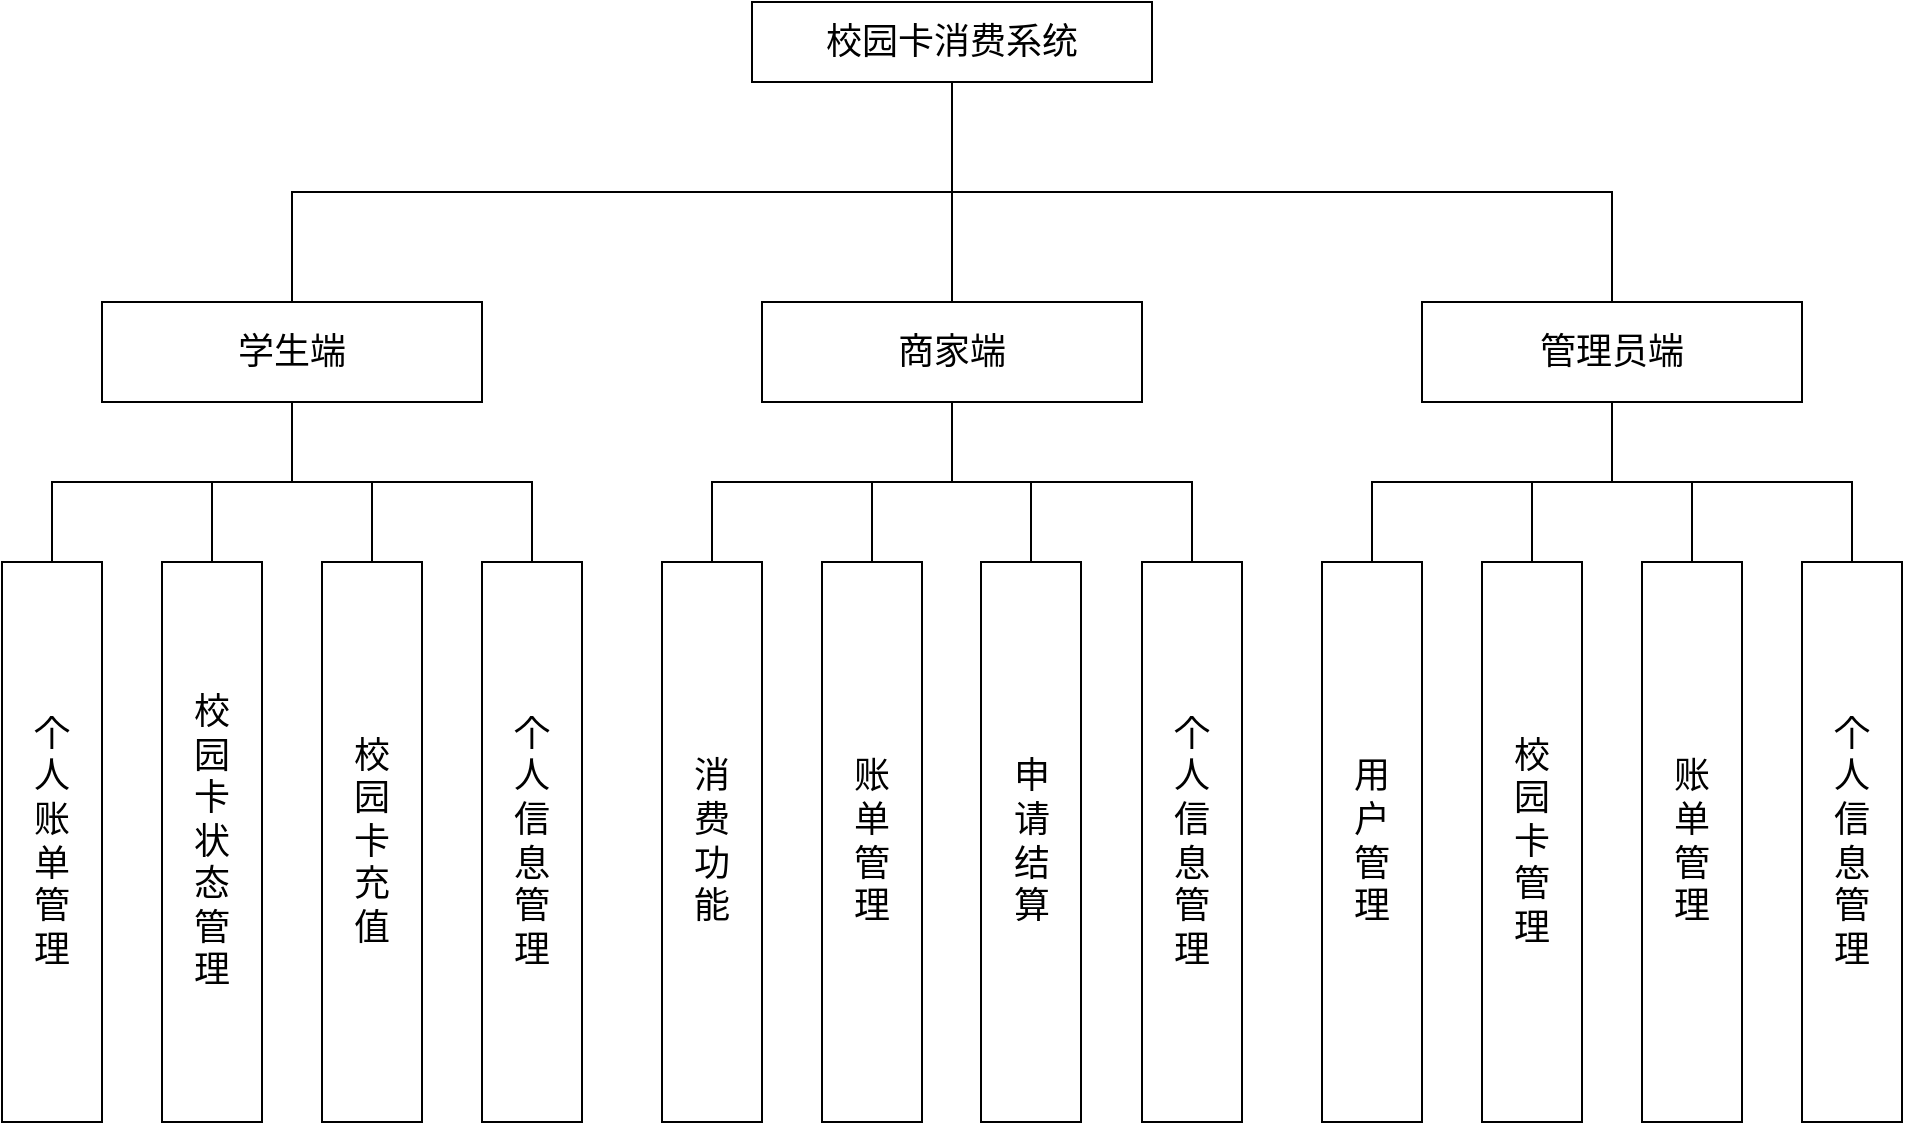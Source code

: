 <mxfile version="24.7.17">
  <diagram name="第 1 页" id="1MPLirsyb31TVWuoA-Fw">
    <mxGraphModel dx="1372" dy="997" grid="1" gridSize="10" guides="1" tooltips="1" connect="1" arrows="1" fold="1" page="1" pageScale="1" pageWidth="1169" pageHeight="827" math="0" shadow="0">
      <root>
        <mxCell id="0" />
        <mxCell id="1" parent="0" />
        <mxCell id="hU0VcLqPgMdj1I9FgmET-32" style="edgeStyle=orthogonalEdgeStyle;rounded=0;orthogonalLoop=1;jettySize=auto;html=1;exitX=0.5;exitY=1;exitDx=0;exitDy=0;entryX=0.5;entryY=0;entryDx=0;entryDy=0;endArrow=none;endFill=0;" edge="1" parent="1" source="hU0VcLqPgMdj1I9FgmET-2" target="hU0VcLqPgMdj1I9FgmET-3">
          <mxGeometry relative="1" as="geometry" />
        </mxCell>
        <mxCell id="hU0VcLqPgMdj1I9FgmET-33" style="edgeStyle=orthogonalEdgeStyle;rounded=0;orthogonalLoop=1;jettySize=auto;html=1;exitX=0.5;exitY=1;exitDx=0;exitDy=0;entryX=0.5;entryY=0;entryDx=0;entryDy=0;endArrow=none;endFill=0;" edge="1" parent="1" source="hU0VcLqPgMdj1I9FgmET-2" target="hU0VcLqPgMdj1I9FgmET-4">
          <mxGeometry relative="1" as="geometry" />
        </mxCell>
        <mxCell id="hU0VcLqPgMdj1I9FgmET-34" style="edgeStyle=orthogonalEdgeStyle;rounded=0;orthogonalLoop=1;jettySize=auto;html=1;exitX=0.5;exitY=1;exitDx=0;exitDy=0;entryX=0.5;entryY=0;entryDx=0;entryDy=0;endArrow=none;endFill=0;" edge="1" parent="1" source="hU0VcLqPgMdj1I9FgmET-2" target="hU0VcLqPgMdj1I9FgmET-5">
          <mxGeometry relative="1" as="geometry" />
        </mxCell>
        <mxCell id="hU0VcLqPgMdj1I9FgmET-2" value="&lt;font style=&quot;font-size: 18px;&quot;&gt;校园卡消费系统&lt;/font&gt;" style="rounded=0;whiteSpace=wrap;html=1;" vertex="1" parent="1">
          <mxGeometry x="445" y="160" width="200" height="40" as="geometry" />
        </mxCell>
        <mxCell id="hU0VcLqPgMdj1I9FgmET-19" style="edgeStyle=orthogonalEdgeStyle;rounded=0;orthogonalLoop=1;jettySize=auto;html=1;exitX=0.5;exitY=1;exitDx=0;exitDy=0;entryX=0.5;entryY=0;entryDx=0;entryDy=0;endArrow=none;endFill=0;" edge="1" parent="1" source="hU0VcLqPgMdj1I9FgmET-3" target="hU0VcLqPgMdj1I9FgmET-11">
          <mxGeometry relative="1" as="geometry" />
        </mxCell>
        <mxCell id="hU0VcLqPgMdj1I9FgmET-20" style="edgeStyle=orthogonalEdgeStyle;rounded=0;orthogonalLoop=1;jettySize=auto;html=1;exitX=0.5;exitY=1;exitDx=0;exitDy=0;entryX=0.5;entryY=0;entryDx=0;entryDy=0;endArrow=none;endFill=0;" edge="1" parent="1" source="hU0VcLqPgMdj1I9FgmET-3" target="hU0VcLqPgMdj1I9FgmET-12">
          <mxGeometry relative="1" as="geometry" />
        </mxCell>
        <mxCell id="hU0VcLqPgMdj1I9FgmET-21" style="edgeStyle=orthogonalEdgeStyle;rounded=0;orthogonalLoop=1;jettySize=auto;html=1;exitX=0.5;exitY=1;exitDx=0;exitDy=0;entryX=0.5;entryY=0;entryDx=0;entryDy=0;endArrow=none;endFill=0;" edge="1" parent="1" source="hU0VcLqPgMdj1I9FgmET-3" target="hU0VcLqPgMdj1I9FgmET-13">
          <mxGeometry relative="1" as="geometry" />
        </mxCell>
        <mxCell id="hU0VcLqPgMdj1I9FgmET-22" style="edgeStyle=orthogonalEdgeStyle;rounded=0;orthogonalLoop=1;jettySize=auto;html=1;exitX=0.5;exitY=1;exitDx=0;exitDy=0;entryX=0.5;entryY=0;entryDx=0;entryDy=0;endArrow=none;endFill=0;" edge="1" parent="1" source="hU0VcLqPgMdj1I9FgmET-3" target="hU0VcLqPgMdj1I9FgmET-14">
          <mxGeometry relative="1" as="geometry" />
        </mxCell>
        <mxCell id="hU0VcLqPgMdj1I9FgmET-3" value="&lt;font style=&quot;font-size: 18px;&quot;&gt;学生端&lt;/font&gt;" style="rounded=0;whiteSpace=wrap;html=1;" vertex="1" parent="1">
          <mxGeometry x="120" y="310" width="190" height="50" as="geometry" />
        </mxCell>
        <mxCell id="hU0VcLqPgMdj1I9FgmET-23" style="edgeStyle=orthogonalEdgeStyle;rounded=0;orthogonalLoop=1;jettySize=auto;html=1;exitX=0.5;exitY=1;exitDx=0;exitDy=0;entryX=0.5;entryY=0;entryDx=0;entryDy=0;endArrow=none;endFill=0;" edge="1" parent="1" source="hU0VcLqPgMdj1I9FgmET-4" target="hU0VcLqPgMdj1I9FgmET-7">
          <mxGeometry relative="1" as="geometry" />
        </mxCell>
        <mxCell id="hU0VcLqPgMdj1I9FgmET-24" style="edgeStyle=orthogonalEdgeStyle;rounded=0;orthogonalLoop=1;jettySize=auto;html=1;exitX=0.5;exitY=1;exitDx=0;exitDy=0;entryX=0.5;entryY=0;entryDx=0;entryDy=0;endArrow=none;endFill=0;" edge="1" parent="1" source="hU0VcLqPgMdj1I9FgmET-4" target="hU0VcLqPgMdj1I9FgmET-8">
          <mxGeometry relative="1" as="geometry" />
        </mxCell>
        <mxCell id="hU0VcLqPgMdj1I9FgmET-25" style="edgeStyle=orthogonalEdgeStyle;rounded=0;orthogonalLoop=1;jettySize=auto;html=1;exitX=0.5;exitY=1;exitDx=0;exitDy=0;entryX=0.5;entryY=0;entryDx=0;entryDy=0;endArrow=none;endFill=0;" edge="1" parent="1" source="hU0VcLqPgMdj1I9FgmET-4" target="hU0VcLqPgMdj1I9FgmET-9">
          <mxGeometry relative="1" as="geometry" />
        </mxCell>
        <mxCell id="hU0VcLqPgMdj1I9FgmET-26" style="edgeStyle=orthogonalEdgeStyle;rounded=0;orthogonalLoop=1;jettySize=auto;html=1;exitX=0.5;exitY=1;exitDx=0;exitDy=0;entryX=0.5;entryY=0;entryDx=0;entryDy=0;endArrow=none;endFill=0;" edge="1" parent="1" source="hU0VcLqPgMdj1I9FgmET-4" target="hU0VcLqPgMdj1I9FgmET-10">
          <mxGeometry relative="1" as="geometry" />
        </mxCell>
        <mxCell id="hU0VcLqPgMdj1I9FgmET-4" value="&lt;font style=&quot;font-size: 18px;&quot;&gt;商家端&lt;/font&gt;" style="rounded=0;whiteSpace=wrap;html=1;" vertex="1" parent="1">
          <mxGeometry x="450" y="310" width="190" height="50" as="geometry" />
        </mxCell>
        <mxCell id="hU0VcLqPgMdj1I9FgmET-27" style="edgeStyle=orthogonalEdgeStyle;rounded=0;orthogonalLoop=1;jettySize=auto;html=1;exitX=0.5;exitY=1;exitDx=0;exitDy=0;entryX=0.5;entryY=0;entryDx=0;entryDy=0;endArrow=none;endFill=0;" edge="1" parent="1" source="hU0VcLqPgMdj1I9FgmET-5" target="hU0VcLqPgMdj1I9FgmET-15">
          <mxGeometry relative="1" as="geometry" />
        </mxCell>
        <mxCell id="hU0VcLqPgMdj1I9FgmET-28" style="edgeStyle=orthogonalEdgeStyle;rounded=0;orthogonalLoop=1;jettySize=auto;html=1;exitX=0.5;exitY=1;exitDx=0;exitDy=0;entryX=0.5;entryY=0;entryDx=0;entryDy=0;endArrow=none;endFill=0;" edge="1" parent="1" source="hU0VcLqPgMdj1I9FgmET-5" target="hU0VcLqPgMdj1I9FgmET-16">
          <mxGeometry relative="1" as="geometry" />
        </mxCell>
        <mxCell id="hU0VcLqPgMdj1I9FgmET-30" style="edgeStyle=orthogonalEdgeStyle;rounded=0;orthogonalLoop=1;jettySize=auto;html=1;exitX=0.5;exitY=1;exitDx=0;exitDy=0;entryX=0.5;entryY=0;entryDx=0;entryDy=0;endArrow=none;endFill=0;" edge="1" parent="1" source="hU0VcLqPgMdj1I9FgmET-5" target="hU0VcLqPgMdj1I9FgmET-17">
          <mxGeometry relative="1" as="geometry" />
        </mxCell>
        <mxCell id="hU0VcLqPgMdj1I9FgmET-31" style="edgeStyle=orthogonalEdgeStyle;rounded=0;orthogonalLoop=1;jettySize=auto;html=1;exitX=0.5;exitY=1;exitDx=0;exitDy=0;entryX=0.5;entryY=0;entryDx=0;entryDy=0;endArrow=none;endFill=0;" edge="1" parent="1" source="hU0VcLqPgMdj1I9FgmET-5" target="hU0VcLqPgMdj1I9FgmET-18">
          <mxGeometry relative="1" as="geometry" />
        </mxCell>
        <mxCell id="hU0VcLqPgMdj1I9FgmET-5" value="&lt;font style=&quot;font-size: 18px;&quot;&gt;管理员端&lt;/font&gt;" style="rounded=0;whiteSpace=wrap;html=1;" vertex="1" parent="1">
          <mxGeometry x="780" y="310" width="190" height="50" as="geometry" />
        </mxCell>
        <mxCell id="hU0VcLqPgMdj1I9FgmET-7" value="&lt;font style=&quot;font-size: 18px;&quot;&gt;消&lt;/font&gt;&lt;div&gt;&lt;font style=&quot;font-size: 18px;&quot;&gt;费&lt;/font&gt;&lt;/div&gt;&lt;div&gt;&lt;font style=&quot;font-size: 18px;&quot;&gt;功&lt;/font&gt;&lt;/div&gt;&lt;div&gt;&lt;font style=&quot;font-size: 18px;&quot;&gt;能&lt;/font&gt;&lt;/div&gt;" style="rounded=0;whiteSpace=wrap;html=1;" vertex="1" parent="1">
          <mxGeometry x="400" y="440" width="50" height="280" as="geometry" />
        </mxCell>
        <mxCell id="hU0VcLqPgMdj1I9FgmET-8" value="&lt;span style=&quot;font-size: 18px;&quot;&gt;账&lt;/span&gt;&lt;div&gt;&lt;span style=&quot;font-size: 18px;&quot;&gt;单&lt;/span&gt;&lt;/div&gt;&lt;div&gt;&lt;span style=&quot;font-size: 18px;&quot;&gt;管&lt;/span&gt;&lt;/div&gt;&lt;div&gt;&lt;span style=&quot;font-size: 18px;&quot;&gt;理&lt;/span&gt;&lt;/div&gt;" style="rounded=0;whiteSpace=wrap;html=1;" vertex="1" parent="1">
          <mxGeometry x="480" y="440" width="50" height="280" as="geometry" />
        </mxCell>
        <mxCell id="hU0VcLqPgMdj1I9FgmET-9" value="&lt;span style=&quot;font-size: 18px;&quot;&gt;申&lt;/span&gt;&lt;div&gt;&lt;span style=&quot;font-size: 18px;&quot;&gt;请&lt;/span&gt;&lt;/div&gt;&lt;div&gt;&lt;span style=&quot;font-size: 18px;&quot;&gt;结&lt;/span&gt;&lt;/div&gt;&lt;div&gt;&lt;span style=&quot;font-size: 18px;&quot;&gt;算&lt;/span&gt;&lt;/div&gt;" style="rounded=0;whiteSpace=wrap;html=1;" vertex="1" parent="1">
          <mxGeometry x="559.5" y="440" width="50" height="280" as="geometry" />
        </mxCell>
        <mxCell id="hU0VcLqPgMdj1I9FgmET-10" value="&lt;span style=&quot;font-size: 18px;&quot;&gt;个&lt;/span&gt;&lt;div&gt;&lt;span style=&quot;font-size: 18px;&quot;&gt;人&lt;/span&gt;&lt;/div&gt;&lt;div&gt;&lt;span style=&quot;font-size: 18px;&quot;&gt;信&lt;/span&gt;&lt;/div&gt;&lt;div&gt;&lt;span style=&quot;font-size: 18px;&quot;&gt;息&lt;/span&gt;&lt;/div&gt;&lt;div&gt;&lt;span style=&quot;font-size: 18px;&quot;&gt;管&lt;/span&gt;&lt;/div&gt;&lt;div&gt;&lt;span style=&quot;font-size: 18px;&quot;&gt;理&lt;/span&gt;&lt;/div&gt;" style="rounded=0;whiteSpace=wrap;html=1;" vertex="1" parent="1">
          <mxGeometry x="640" y="440" width="50" height="280" as="geometry" />
        </mxCell>
        <mxCell id="hU0VcLqPgMdj1I9FgmET-11" value="&lt;span style=&quot;font-size: 18px;&quot;&gt;个&lt;/span&gt;&lt;div&gt;&lt;span style=&quot;font-size: 18px;&quot;&gt;人&lt;/span&gt;&lt;div&gt;&lt;span style=&quot;font-size: 18px;&quot;&gt;账&lt;/span&gt;&lt;div&gt;&lt;span style=&quot;font-size: 18px;&quot;&gt;单&lt;/span&gt;&lt;/div&gt;&lt;div&gt;&lt;span style=&quot;font-size: 18px;&quot;&gt;管&lt;/span&gt;&lt;/div&gt;&lt;div&gt;&lt;span style=&quot;font-size: 18px;&quot;&gt;理&lt;/span&gt;&lt;/div&gt;&lt;/div&gt;&lt;/div&gt;" style="rounded=0;whiteSpace=wrap;html=1;" vertex="1" parent="1">
          <mxGeometry x="70" y="440" width="50" height="280" as="geometry" />
        </mxCell>
        <mxCell id="hU0VcLqPgMdj1I9FgmET-12" value="&lt;span style=&quot;font-size: 18px;&quot;&gt;校&lt;/span&gt;&lt;div&gt;&lt;span style=&quot;font-size: 18px;&quot;&gt;园&lt;/span&gt;&lt;/div&gt;&lt;div&gt;&lt;span style=&quot;font-size: 18px;&quot;&gt;卡&lt;/span&gt;&lt;/div&gt;&lt;div&gt;&lt;span style=&quot;font-size: 18px;&quot;&gt;状&lt;/span&gt;&lt;/div&gt;&lt;div&gt;&lt;span style=&quot;font-size: 18px;&quot;&gt;态&lt;/span&gt;&lt;/div&gt;&lt;div&gt;&lt;span style=&quot;font-size: 18px;&quot;&gt;管&lt;/span&gt;&lt;/div&gt;&lt;div&gt;&lt;span style=&quot;font-size: 18px;&quot;&gt;理&lt;/span&gt;&lt;/div&gt;" style="rounded=0;whiteSpace=wrap;html=1;" vertex="1" parent="1">
          <mxGeometry x="150" y="440" width="50" height="280" as="geometry" />
        </mxCell>
        <mxCell id="hU0VcLqPgMdj1I9FgmET-13" value="&lt;span style=&quot;font-size: 18px;&quot;&gt;校&lt;/span&gt;&lt;div&gt;&lt;span style=&quot;font-size: 18px;&quot;&gt;园&lt;/span&gt;&lt;/div&gt;&lt;div&gt;&lt;span style=&quot;font-size: 18px;&quot;&gt;卡&lt;/span&gt;&lt;/div&gt;&lt;div&gt;&lt;span style=&quot;font-size: 18px;&quot;&gt;充&lt;/span&gt;&lt;/div&gt;&lt;div&gt;&lt;span style=&quot;font-size: 18px; background-color: initial;&quot;&gt;值&lt;/span&gt;&lt;/div&gt;" style="rounded=0;whiteSpace=wrap;html=1;" vertex="1" parent="1">
          <mxGeometry x="230" y="440" width="50" height="280" as="geometry" />
        </mxCell>
        <mxCell id="hU0VcLqPgMdj1I9FgmET-14" value="&lt;span style=&quot;font-size: 18px;&quot;&gt;个&lt;/span&gt;&lt;div&gt;&lt;span style=&quot;font-size: 18px;&quot;&gt;人&lt;/span&gt;&lt;/div&gt;&lt;div&gt;&lt;span style=&quot;font-size: 18px;&quot;&gt;信&lt;/span&gt;&lt;/div&gt;&lt;div&gt;&lt;span style=&quot;font-size: 18px;&quot;&gt;息&lt;/span&gt;&lt;/div&gt;&lt;div&gt;&lt;span style=&quot;font-size: 18px;&quot;&gt;管&lt;/span&gt;&lt;/div&gt;&lt;div&gt;&lt;span style=&quot;font-size: 18px;&quot;&gt;理&lt;/span&gt;&lt;/div&gt;" style="rounded=0;whiteSpace=wrap;html=1;" vertex="1" parent="1">
          <mxGeometry x="310" y="440" width="50" height="280" as="geometry" />
        </mxCell>
        <mxCell id="hU0VcLqPgMdj1I9FgmET-15" value="&lt;span style=&quot;font-size: 18px;&quot;&gt;用&lt;/span&gt;&lt;div&gt;&lt;span style=&quot;font-size: 18px;&quot;&gt;户&lt;/span&gt;&lt;/div&gt;&lt;div&gt;&lt;span style=&quot;font-size: 18px;&quot;&gt;管&lt;/span&gt;&lt;/div&gt;&lt;div&gt;&lt;span style=&quot;font-size: 18px;&quot;&gt;理&lt;/span&gt;&lt;/div&gt;" style="rounded=0;whiteSpace=wrap;html=1;" vertex="1" parent="1">
          <mxGeometry x="730" y="440" width="50" height="280" as="geometry" />
        </mxCell>
        <mxCell id="hU0VcLqPgMdj1I9FgmET-16" value="&lt;span style=&quot;font-size: 18px;&quot;&gt;校&lt;/span&gt;&lt;div&gt;&lt;span style=&quot;font-size: 18px;&quot;&gt;园&lt;/span&gt;&lt;/div&gt;&lt;div&gt;&lt;span style=&quot;font-size: 18px;&quot;&gt;卡&lt;/span&gt;&lt;/div&gt;&lt;div&gt;&lt;span style=&quot;font-size: 18px;&quot;&gt;管&lt;/span&gt;&lt;/div&gt;&lt;div&gt;&lt;span style=&quot;font-size: 18px;&quot;&gt;理&lt;/span&gt;&lt;/div&gt;" style="rounded=0;whiteSpace=wrap;html=1;" vertex="1" parent="1">
          <mxGeometry x="810" y="440" width="50" height="280" as="geometry" />
        </mxCell>
        <mxCell id="hU0VcLqPgMdj1I9FgmET-17" value="&lt;span style=&quot;font-size: 18px;&quot;&gt;账&lt;/span&gt;&lt;div&gt;&lt;span style=&quot;font-size: 18px;&quot;&gt;单&lt;/span&gt;&lt;/div&gt;&lt;div&gt;&lt;span style=&quot;font-size: 18px;&quot;&gt;管&lt;/span&gt;&lt;/div&gt;&lt;div&gt;&lt;span style=&quot;font-size: 18px;&quot;&gt;理&lt;/span&gt;&lt;/div&gt;" style="rounded=0;whiteSpace=wrap;html=1;" vertex="1" parent="1">
          <mxGeometry x="890" y="440" width="50" height="280" as="geometry" />
        </mxCell>
        <mxCell id="hU0VcLqPgMdj1I9FgmET-18" value="&lt;span style=&quot;font-size: 18px;&quot;&gt;个&lt;/span&gt;&lt;div&gt;&lt;span style=&quot;font-size: 18px;&quot;&gt;人&lt;/span&gt;&lt;/div&gt;&lt;div&gt;&lt;span style=&quot;font-size: 18px;&quot;&gt;信&lt;/span&gt;&lt;/div&gt;&lt;div&gt;&lt;span style=&quot;font-size: 18px;&quot;&gt;息&lt;/span&gt;&lt;/div&gt;&lt;div&gt;&lt;span style=&quot;font-size: 18px;&quot;&gt;管&lt;/span&gt;&lt;/div&gt;&lt;div&gt;&lt;span style=&quot;font-size: 18px;&quot;&gt;理&lt;/span&gt;&lt;/div&gt;" style="rounded=0;whiteSpace=wrap;html=1;" vertex="1" parent="1">
          <mxGeometry x="970" y="440" width="50" height="280" as="geometry" />
        </mxCell>
      </root>
    </mxGraphModel>
  </diagram>
</mxfile>
